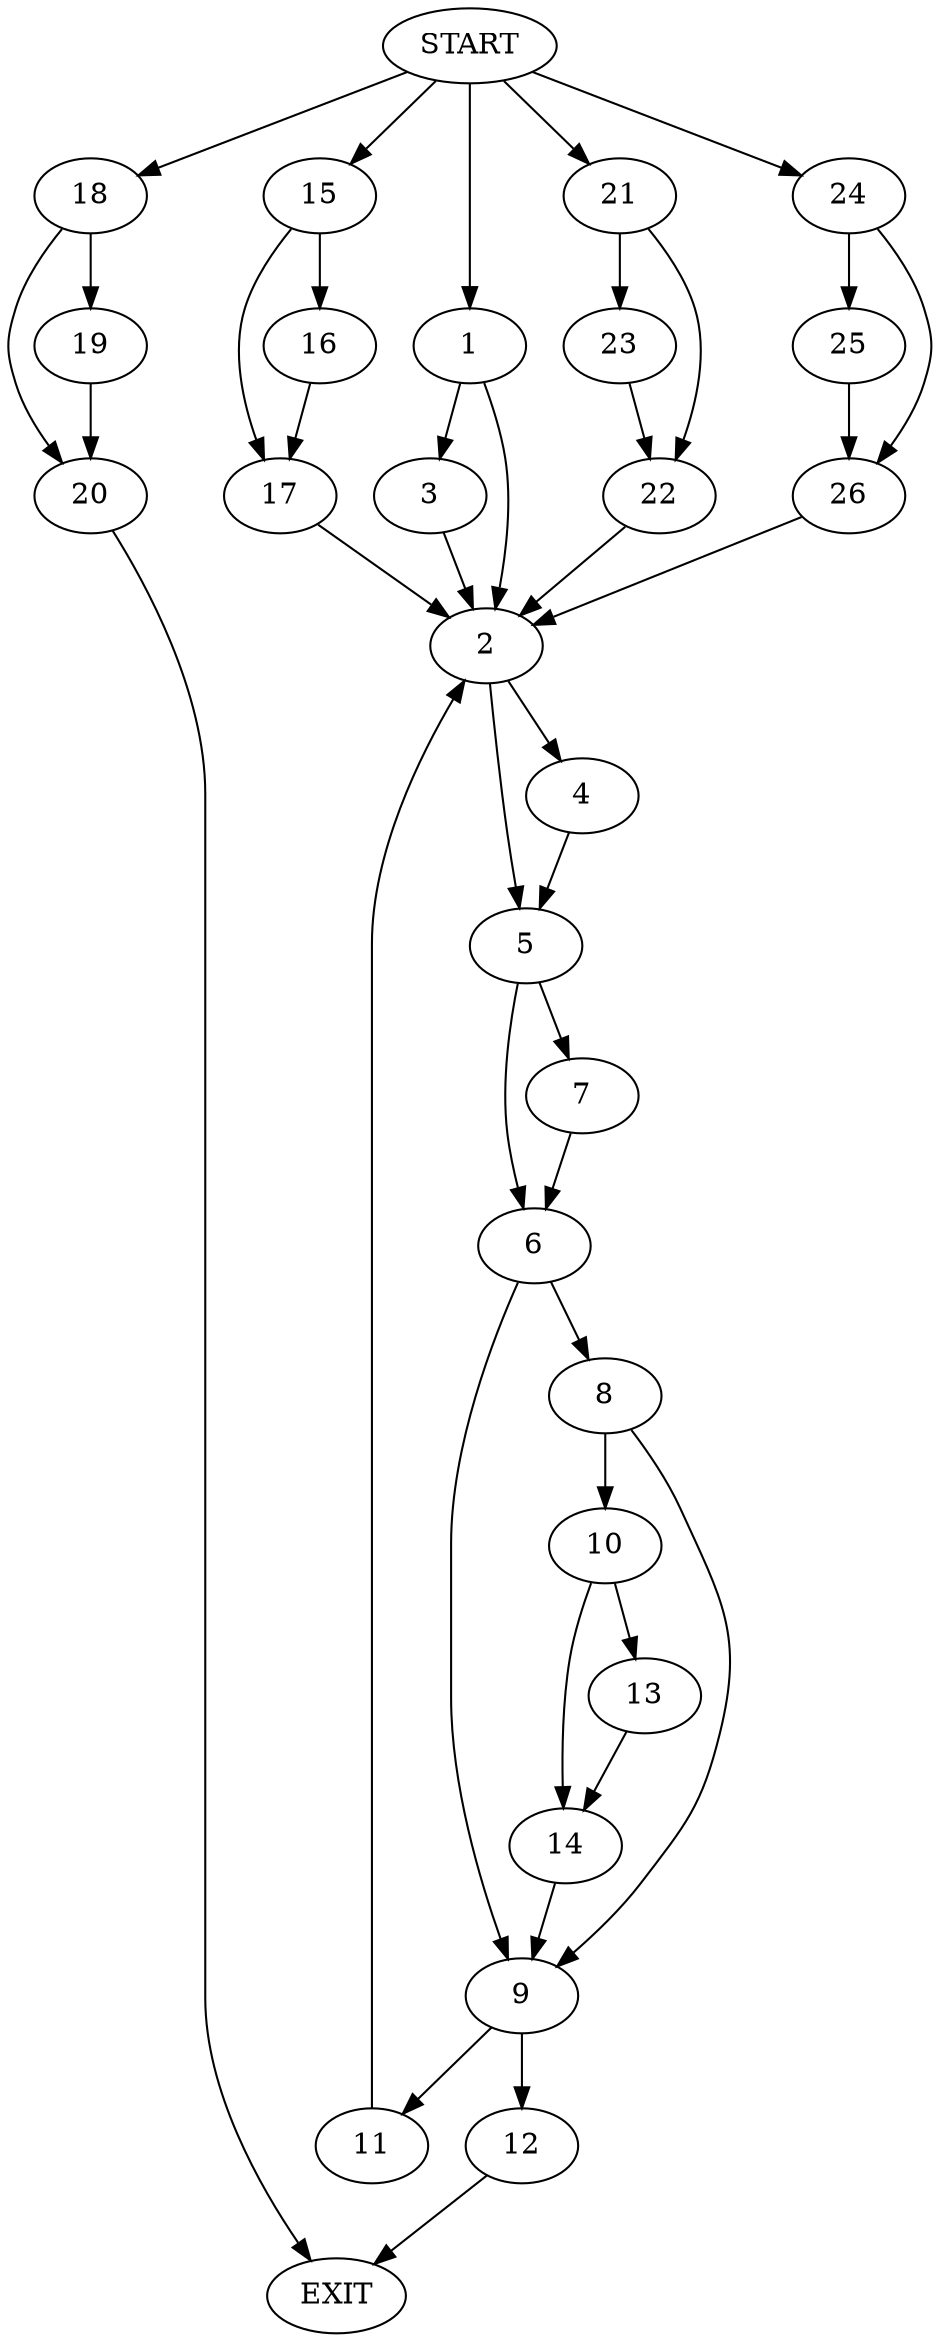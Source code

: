 digraph {
0 [label="START"]
27 [label="EXIT"]
0 -> 1
1 -> 2
1 -> 3
3 -> 2
2 -> 4
2 -> 5
5 -> 6
5 -> 7
4 -> 5
7 -> 6
6 -> 8
6 -> 9
8 -> 10
8 -> 9
9 -> 11
9 -> 12
10 -> 13
10 -> 14
14 -> 9
13 -> 14
11 -> 2
12 -> 27
0 -> 15
15 -> 16
15 -> 17
16 -> 17
17 -> 2
0 -> 18
18 -> 19
18 -> 20
19 -> 20
20 -> 27
0 -> 21
21 -> 22
21 -> 23
23 -> 22
22 -> 2
0 -> 24
24 -> 25
24 -> 26
26 -> 2
25 -> 26
}
